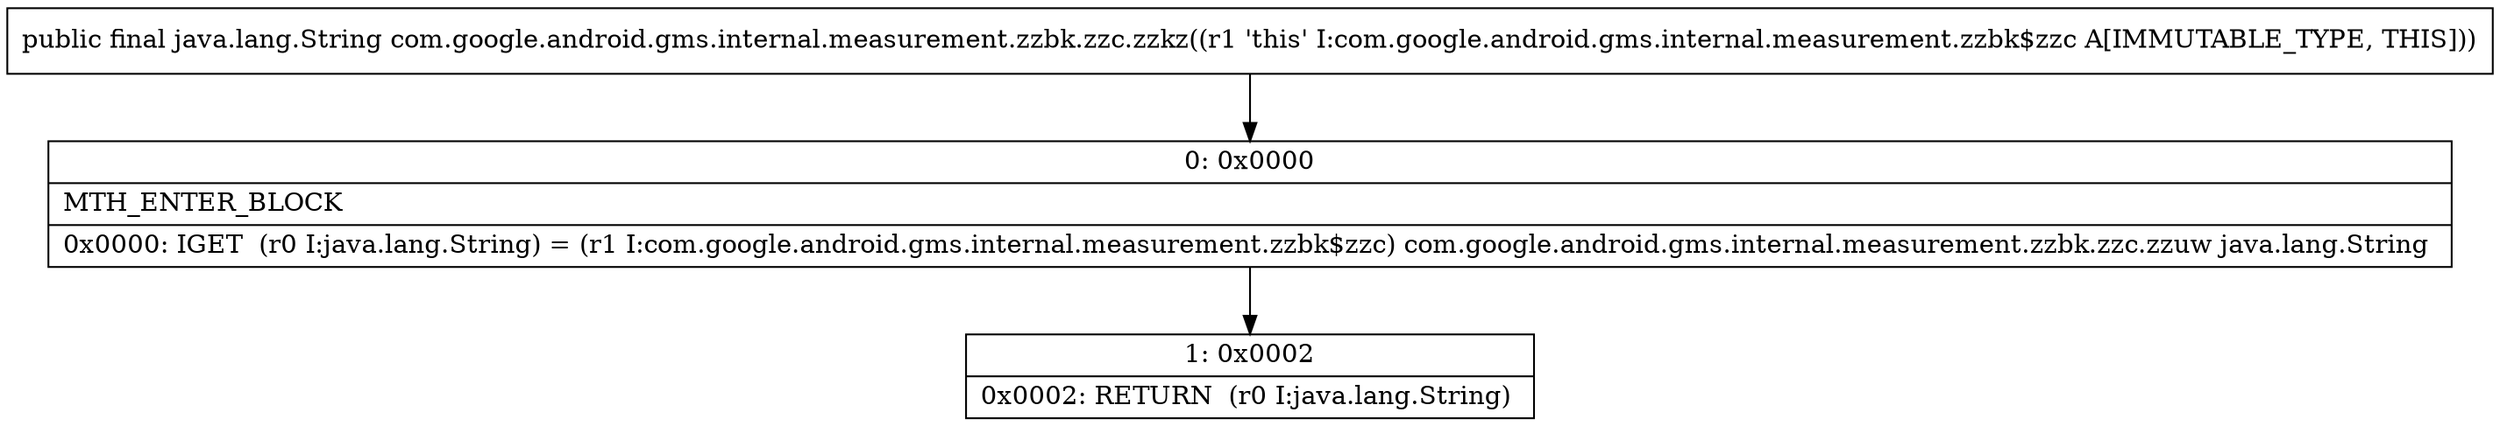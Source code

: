 digraph "CFG forcom.google.android.gms.internal.measurement.zzbk.zzc.zzkz()Ljava\/lang\/String;" {
Node_0 [shape=record,label="{0\:\ 0x0000|MTH_ENTER_BLOCK\l|0x0000: IGET  (r0 I:java.lang.String) = (r1 I:com.google.android.gms.internal.measurement.zzbk$zzc) com.google.android.gms.internal.measurement.zzbk.zzc.zzuw java.lang.String \l}"];
Node_1 [shape=record,label="{1\:\ 0x0002|0x0002: RETURN  (r0 I:java.lang.String) \l}"];
MethodNode[shape=record,label="{public final java.lang.String com.google.android.gms.internal.measurement.zzbk.zzc.zzkz((r1 'this' I:com.google.android.gms.internal.measurement.zzbk$zzc A[IMMUTABLE_TYPE, THIS])) }"];
MethodNode -> Node_0;
Node_0 -> Node_1;
}

